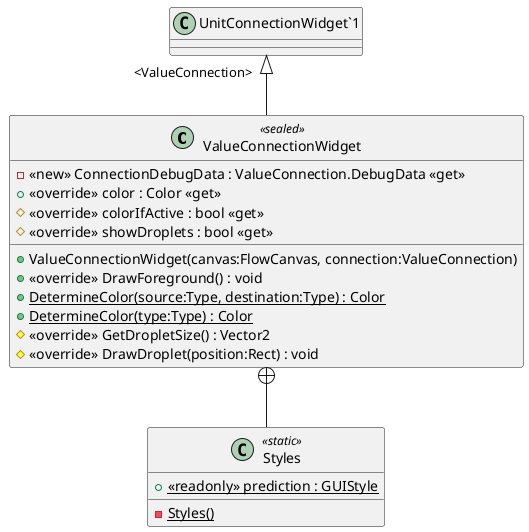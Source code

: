 @startuml
class ValueConnectionWidget <<sealed>> {
    + ValueConnectionWidget(canvas:FlowCanvas, connection:ValueConnection)
    - <<new>> ConnectionDebugData : ValueConnection.DebugData <<get>>
    + <<override>> color : Color <<get>>
    # <<override>> colorIfActive : bool <<get>>
    + <<override>> DrawForeground() : void
    + {static} DetermineColor(source:Type, destination:Type) : Color
    + {static} DetermineColor(type:Type) : Color
    # <<override>> showDroplets : bool <<get>>
    # <<override>> GetDropletSize() : Vector2
    # <<override>> DrawDroplet(position:Rect) : void
}
class Styles <<static>> {
    {static} - Styles()
    + {static} <<readonly>> prediction : GUIStyle
}
"UnitConnectionWidget`1" "<ValueConnection>" <|-- ValueConnectionWidget
ValueConnectionWidget +-- Styles
@enduml
